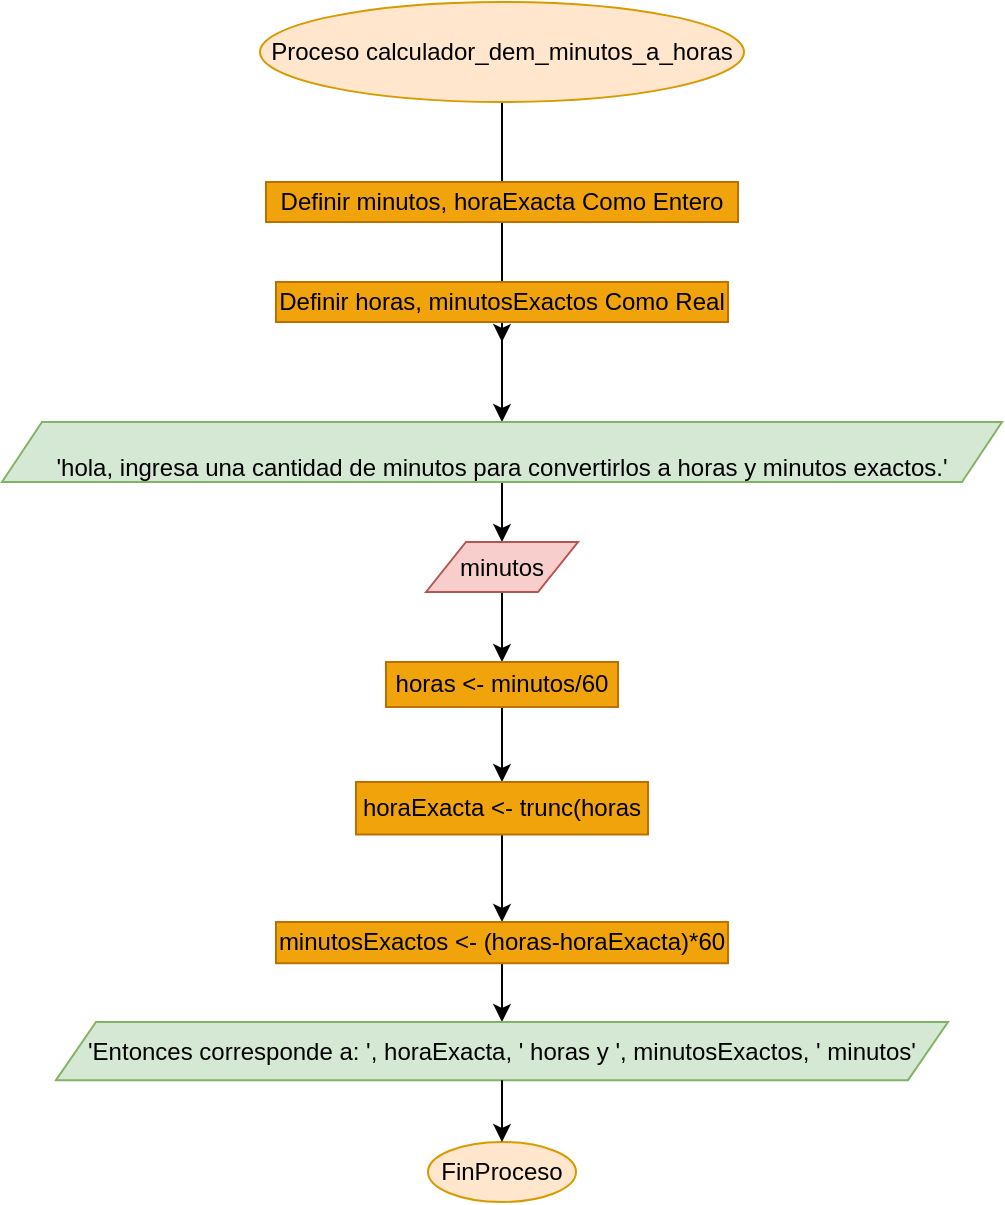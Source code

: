 <mxfile version="24.3.1" type="device">
  <diagram name="Página-1" id="n0UgGHb3SWpLabM3e7FU">
    <mxGraphModel dx="913" dy="613" grid="1" gridSize="10" guides="1" tooltips="1" connect="1" arrows="1" fold="1" page="1" pageScale="1" pageWidth="827" pageHeight="1169" math="0" shadow="0">
      <root>
        <mxCell id="0" />
        <mxCell id="1" parent="0" />
        <mxCell id="etPBZE6zym6e2e91FmV_-5" style="edgeStyle=orthogonalEdgeStyle;rounded=0;orthogonalLoop=1;jettySize=auto;html=1;" edge="1" parent="1" source="etPBZE6zym6e2e91FmV_-1">
          <mxGeometry relative="1" as="geometry">
            <mxPoint x="414" y="130" as="targetPoint" />
          </mxGeometry>
        </mxCell>
        <mxCell id="etPBZE6zym6e2e91FmV_-1" value="Proceso calculador_dem_minutos_a_horas" style="ellipse;whiteSpace=wrap;html=1;fillColor=#ffe6cc;strokeColor=#d79b00;" vertex="1" parent="1">
          <mxGeometry x="293" y="30" width="242" height="50" as="geometry" />
        </mxCell>
        <mxCell id="etPBZE6zym6e2e91FmV_-15" style="edgeStyle=orthogonalEdgeStyle;rounded=0;orthogonalLoop=1;jettySize=auto;html=1;exitX=0.5;exitY=1;exitDx=0;exitDy=0;" edge="1" parent="1" source="etPBZE6zym6e2e91FmV_-14">
          <mxGeometry relative="1" as="geometry">
            <mxPoint x="414" y="200" as="targetPoint" />
          </mxGeometry>
        </mxCell>
        <mxCell id="etPBZE6zym6e2e91FmV_-14" value="Definir minutos, horaExacta Como Entero" style="rounded=0;whiteSpace=wrap;html=1;fillColor=#f0a30a;fontColor=#000000;strokeColor=#BD7000;" vertex="1" parent="1">
          <mxGeometry x="296" y="120" width="236" height="20" as="geometry" />
        </mxCell>
        <mxCell id="etPBZE6zym6e2e91FmV_-21" value="" style="edgeStyle=orthogonalEdgeStyle;rounded=0;orthogonalLoop=1;jettySize=auto;html=1;" edge="1" parent="1" source="etPBZE6zym6e2e91FmV_-16" target="etPBZE6zym6e2e91FmV_-20">
          <mxGeometry relative="1" as="geometry" />
        </mxCell>
        <mxCell id="etPBZE6zym6e2e91FmV_-16" value="Definir horas, minutosExactos Como Real" style="rounded=0;whiteSpace=wrap;html=1;fillColor=#f0a30a;fontColor=#000000;strokeColor=#BD7000;" vertex="1" parent="1">
          <mxGeometry x="301" y="170" width="226" height="20" as="geometry" />
        </mxCell>
        <mxCell id="etPBZE6zym6e2e91FmV_-24" value="" style="edgeStyle=orthogonalEdgeStyle;rounded=0;orthogonalLoop=1;jettySize=auto;html=1;" edge="1" parent="1" source="etPBZE6zym6e2e91FmV_-20" target="etPBZE6zym6e2e91FmV_-23">
          <mxGeometry relative="1" as="geometry" />
        </mxCell>
        <mxCell id="etPBZE6zym6e2e91FmV_-20" value="&lt;br&gt;&#39;hola, ingresa una cantidad de minutos para convertirlos a horas y minutos exactos.&#39;" style="shape=parallelogram;perimeter=parallelogramPerimeter;whiteSpace=wrap;html=1;fixedSize=1;rounded=0;fillColor=#d5e8d4;strokeColor=#82b366;" vertex="1" parent="1">
          <mxGeometry x="164" y="240" width="500" height="30" as="geometry" />
        </mxCell>
        <mxCell id="etPBZE6zym6e2e91FmV_-26" value="" style="edgeStyle=orthogonalEdgeStyle;rounded=0;orthogonalLoop=1;jettySize=auto;html=1;" edge="1" parent="1" source="etPBZE6zym6e2e91FmV_-23" target="etPBZE6zym6e2e91FmV_-25">
          <mxGeometry relative="1" as="geometry" />
        </mxCell>
        <mxCell id="etPBZE6zym6e2e91FmV_-23" value="minutos" style="shape=parallelogram;perimeter=parallelogramPerimeter;whiteSpace=wrap;html=1;fixedSize=1;rounded=0;fillColor=#f8cecc;strokeColor=#b85450;" vertex="1" parent="1">
          <mxGeometry x="376" y="300" width="76" height="25" as="geometry" />
        </mxCell>
        <mxCell id="etPBZE6zym6e2e91FmV_-31" value="" style="edgeStyle=orthogonalEdgeStyle;rounded=0;orthogonalLoop=1;jettySize=auto;html=1;" edge="1" parent="1" source="etPBZE6zym6e2e91FmV_-25" target="etPBZE6zym6e2e91FmV_-30">
          <mxGeometry relative="1" as="geometry" />
        </mxCell>
        <mxCell id="etPBZE6zym6e2e91FmV_-25" value="horas &lt;- minutos/60" style="whiteSpace=wrap;html=1;rounded=0;fillColor=#f0a30a;fontColor=#000000;strokeColor=#BD7000;" vertex="1" parent="1">
          <mxGeometry x="356" y="360" width="116" height="22.5" as="geometry" />
        </mxCell>
        <mxCell id="etPBZE6zym6e2e91FmV_-33" value="" style="edgeStyle=orthogonalEdgeStyle;rounded=0;orthogonalLoop=1;jettySize=auto;html=1;" edge="1" parent="1" source="etPBZE6zym6e2e91FmV_-30" target="etPBZE6zym6e2e91FmV_-32">
          <mxGeometry relative="1" as="geometry" />
        </mxCell>
        <mxCell id="etPBZE6zym6e2e91FmV_-30" value="horaExacta &lt;- trunc(horas" style="whiteSpace=wrap;html=1;rounded=0;fillColor=#f0a30a;fontColor=#000000;strokeColor=#BD7000;" vertex="1" parent="1">
          <mxGeometry x="341" y="420" width="146" height="26.25" as="geometry" />
        </mxCell>
        <mxCell id="etPBZE6zym6e2e91FmV_-35" value="" style="edgeStyle=orthogonalEdgeStyle;rounded=0;orthogonalLoop=1;jettySize=auto;html=1;" edge="1" parent="1" source="etPBZE6zym6e2e91FmV_-32" target="etPBZE6zym6e2e91FmV_-34">
          <mxGeometry relative="1" as="geometry" />
        </mxCell>
        <mxCell id="etPBZE6zym6e2e91FmV_-32" value="minutosExactos &lt;- (horas-horaExacta)*60" style="whiteSpace=wrap;html=1;rounded=0;fillColor=#f0a30a;strokeColor=#BD7000;fontColor=#000000;" vertex="1" parent="1">
          <mxGeometry x="301" y="490" width="226" height="20.62" as="geometry" />
        </mxCell>
        <mxCell id="etPBZE6zym6e2e91FmV_-34" value="&#39;Entonces corresponde a: &#39;, horaExacta, &#39; horas y &#39;, minutosExactos, &#39; minutos&#39;" style="shape=parallelogram;perimeter=parallelogramPerimeter;whiteSpace=wrap;html=1;fixedSize=1;rounded=0;fillColor=#d5e8d4;strokeColor=#82b366;" vertex="1" parent="1">
          <mxGeometry x="191" y="540" width="446" height="29.07" as="geometry" />
        </mxCell>
        <mxCell id="etPBZE6zym6e2e91FmV_-38" value="FinProceso" style="ellipse;whiteSpace=wrap;html=1;fillColor=#ffe6cc;strokeColor=#d79b00;" vertex="1" parent="1">
          <mxGeometry x="377" y="600" width="74" height="30" as="geometry" />
        </mxCell>
        <mxCell id="etPBZE6zym6e2e91FmV_-40" value="" style="endArrow=classic;html=1;rounded=0;entryX=0.5;entryY=0;entryDx=0;entryDy=0;exitX=0.5;exitY=1;exitDx=0;exitDy=0;" edge="1" parent="1" source="etPBZE6zym6e2e91FmV_-34" target="etPBZE6zym6e2e91FmV_-38">
          <mxGeometry width="50" height="50" relative="1" as="geometry">
            <mxPoint x="414" y="600" as="sourcePoint" />
            <mxPoint x="430" y="670" as="targetPoint" />
          </mxGeometry>
        </mxCell>
      </root>
    </mxGraphModel>
  </diagram>
</mxfile>
